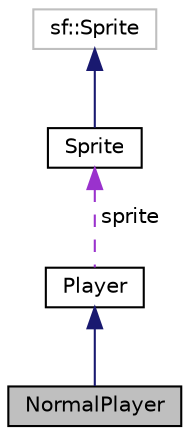 digraph "NormalPlayer"
{
 // LATEX_PDF_SIZE
  edge [fontname="Helvetica",fontsize="10",labelfontname="Helvetica",labelfontsize="10"];
  node [fontname="Helvetica",fontsize="10",shape=record];
  Node1 [label="NormalPlayer",height=0.2,width=0.4,color="black", fillcolor="grey75", style="filled", fontcolor="black",tooltip="Player class for the normal game mode."];
  Node2 -> Node1 [dir="back",color="midnightblue",fontsize="10",style="solid",fontname="Helvetica"];
  Node2 [label="Player",height=0.2,width=0.4,color="black", fillcolor="white", style="filled",URL="$classPlayer.html",tooltip="Defines an interface for Player classes. Player class manages the physics."];
  Node3 -> Node2 [dir="back",color="darkorchid3",fontsize="10",style="dashed",label=" sprite" ,fontname="Helvetica"];
  Node3 [label="Sprite",height=0.2,width=0.4,color="black", fillcolor="white", style="filled",URL="$classSprite.html",tooltip="class Sprite will load the sprite"];
  Node4 -> Node3 [dir="back",color="midnightblue",fontsize="10",style="solid",fontname="Helvetica"];
  Node4 [label="sf::Sprite",height=0.2,width=0.4,color="grey75", fillcolor="white", style="filled",tooltip=" "];
}
